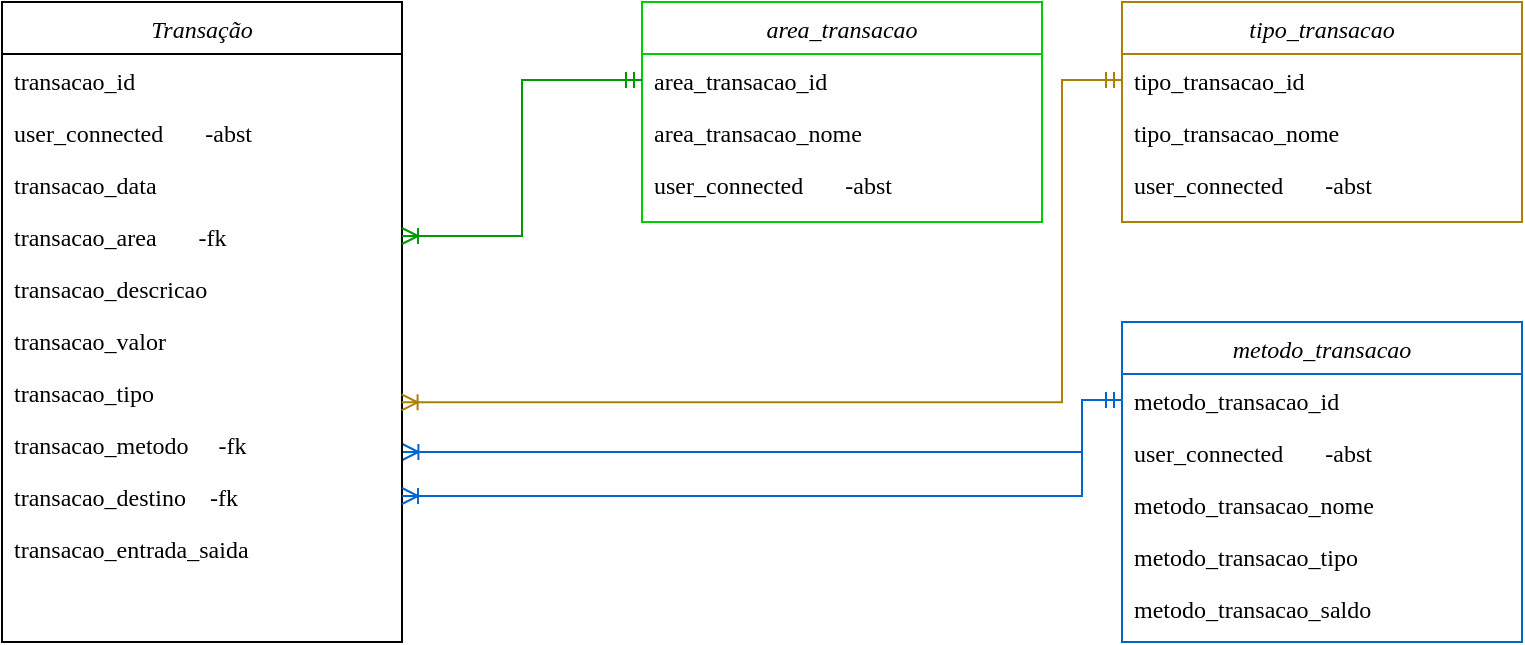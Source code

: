 <mxfile version="24.7.6">
  <diagram id="C5RBs43oDa-KdzZeNtuy" name="Page-1">
    <mxGraphModel dx="1362" dy="729" grid="1" gridSize="10" guides="1" tooltips="1" connect="1" arrows="1" fold="1" page="1" pageScale="1" pageWidth="827" pageHeight="1169" math="0" shadow="0">
      <root>
        <mxCell id="WIyWlLk6GJQsqaUBKTNV-0" />
        <mxCell id="WIyWlLk6GJQsqaUBKTNV-1" parent="WIyWlLk6GJQsqaUBKTNV-0" />
        <mxCell id="zkfFHV4jXpPFQw0GAbJ--0" value="metodo_transacao" style="swimlane;fontStyle=2;align=center;verticalAlign=top;childLayout=stackLayout;horizontal=1;startSize=26;horizontalStack=0;resizeParent=1;resizeLast=0;collapsible=1;marginBottom=0;rounded=0;shadow=0;strokeWidth=1;fontFamily=Lucida Console;strokeColor=#0066CC;" parent="WIyWlLk6GJQsqaUBKTNV-1" vertex="1">
          <mxGeometry x="600" y="200" width="200" height="160" as="geometry">
            <mxRectangle x="120" y="120" width="160" height="26" as="alternateBounds" />
          </mxGeometry>
        </mxCell>
        <mxCell id="zkfFHV4jXpPFQw0GAbJ--1" value="metodo_transacao_id" style="text;align=left;verticalAlign=top;spacingLeft=4;spacingRight=4;overflow=hidden;rotatable=0;points=[[0,0.5],[1,0.5]];portConstraint=eastwest;fontFamily=Lucida Console;" parent="zkfFHV4jXpPFQw0GAbJ--0" vertex="1">
          <mxGeometry y="26" width="200" height="26" as="geometry" />
        </mxCell>
        <mxCell id="RnsPVPdX0Mwq_XH48lMc-1" value="user_connected       -abst" style="text;align=left;verticalAlign=top;spacingLeft=4;spacingRight=4;overflow=hidden;rotatable=0;points=[[0,0.5],[1,0.5]];portConstraint=eastwest;rounded=0;shadow=0;html=0;fontFamily=Lucida Console;" parent="zkfFHV4jXpPFQw0GAbJ--0" vertex="1">
          <mxGeometry y="52" width="200" height="26" as="geometry" />
        </mxCell>
        <mxCell id="zkfFHV4jXpPFQw0GAbJ--2" value="metodo_transacao_nome" style="text;align=left;verticalAlign=top;spacingLeft=4;spacingRight=4;overflow=hidden;rotatable=0;points=[[0,0.5],[1,0.5]];portConstraint=eastwest;rounded=0;shadow=0;html=0;fontFamily=Lucida Console;" parent="zkfFHV4jXpPFQw0GAbJ--0" vertex="1">
          <mxGeometry y="78" width="200" height="26" as="geometry" />
        </mxCell>
        <mxCell id="1JE7Vxh66b0BAEWKvs18-33" value="metodo_transacao_tipo" style="text;align=left;verticalAlign=top;spacingLeft=4;spacingRight=4;overflow=hidden;rotatable=0;points=[[0,0.5],[1,0.5]];portConstraint=eastwest;rounded=0;shadow=0;html=0;fontFamily=Lucida Console;" parent="zkfFHV4jXpPFQw0GAbJ--0" vertex="1">
          <mxGeometry y="104" width="200" height="26" as="geometry" />
        </mxCell>
        <mxCell id="wCGoDHzEjfC_zj60Jj6W-11" value="metodo_transacao_saldo" style="text;align=left;verticalAlign=top;spacingLeft=4;spacingRight=4;overflow=hidden;rotatable=0;points=[[0,0.5],[1,0.5]];portConstraint=eastwest;rounded=0;shadow=0;html=0;fontFamily=Lucida Console;" parent="zkfFHV4jXpPFQw0GAbJ--0" vertex="1">
          <mxGeometry y="130" width="200" height="26" as="geometry" />
        </mxCell>
        <mxCell id="1JE7Vxh66b0BAEWKvs18-23" value="" style="edgeStyle=elbowEdgeStyle;fontSize=12;html=1;endArrow=ERoneToMany;startArrow=ERmandOne;rounded=0;fontFamily=Lucida Console;entryX=1.001;entryY=0.654;entryDx=0;entryDy=0;exitX=0;exitY=0.5;exitDx=0;exitDy=0;strokeColor=#0066CC;entryPerimeter=0;" parent="WIyWlLk6GJQsqaUBKTNV-1" source="zkfFHV4jXpPFQw0GAbJ--1" target="wCGoDHzEjfC_zj60Jj6W-7" edge="1">
          <mxGeometry width="100" height="100" relative="1" as="geometry">
            <mxPoint x="320" y="79" as="sourcePoint" />
            <mxPoint x="520" y="405" as="targetPoint" />
            <Array as="points">
              <mxPoint x="580" y="250" />
            </Array>
          </mxGeometry>
        </mxCell>
        <mxCell id="RnsPVPdX0Mwq_XH48lMc-4" value="area_transacao" style="swimlane;fontStyle=2;align=center;verticalAlign=top;childLayout=stackLayout;horizontal=1;startSize=26;horizontalStack=0;resizeParent=1;resizeLast=0;collapsible=1;marginBottom=0;rounded=0;shadow=0;strokeWidth=1;fontFamily=Lucida Console;strokeColor=#00CC00;" parent="WIyWlLk6GJQsqaUBKTNV-1" vertex="1">
          <mxGeometry x="360" y="40" width="200" height="110" as="geometry">
            <mxRectangle x="120" y="120" width="160" height="26" as="alternateBounds" />
          </mxGeometry>
        </mxCell>
        <mxCell id="RnsPVPdX0Mwq_XH48lMc-5" value="area_transacao_id" style="text;align=left;verticalAlign=top;spacingLeft=4;spacingRight=4;overflow=hidden;rotatable=0;points=[[0,0.5],[1,0.5]];portConstraint=eastwest;fontFamily=Lucida Console;" parent="RnsPVPdX0Mwq_XH48lMc-4" vertex="1">
          <mxGeometry y="26" width="200" height="26" as="geometry" />
        </mxCell>
        <mxCell id="RnsPVPdX0Mwq_XH48lMc-6" value="area_transacao_nome            " style="text;align=left;verticalAlign=top;spacingLeft=4;spacingRight=4;overflow=hidden;rotatable=0;points=[[0,0.5],[1,0.5]];portConstraint=eastwest;rounded=0;shadow=0;html=0;fontFamily=Lucida Console;" parent="RnsPVPdX0Mwq_XH48lMc-4" vertex="1">
          <mxGeometry y="52" width="200" height="26" as="geometry" />
        </mxCell>
        <mxCell id="RnsPVPdX0Mwq_XH48lMc-8" value="user_connected       -abst" style="text;align=left;verticalAlign=top;spacingLeft=4;spacingRight=4;overflow=hidden;rotatable=0;points=[[0,0.5],[1,0.5]];portConstraint=eastwest;rounded=0;shadow=0;html=0;fontFamily=Lucida Console;" parent="RnsPVPdX0Mwq_XH48lMc-4" vertex="1">
          <mxGeometry y="78" width="200" height="26" as="geometry" />
        </mxCell>
        <mxCell id="wCGoDHzEjfC_zj60Jj6W-0" value="Transação" style="swimlane;fontStyle=2;align=center;verticalAlign=top;childLayout=stackLayout;horizontal=1;startSize=26;horizontalStack=0;resizeParent=1;resizeLast=0;collapsible=1;marginBottom=0;rounded=0;shadow=0;strokeWidth=1;fontFamily=Lucida Console;" parent="WIyWlLk6GJQsqaUBKTNV-1" vertex="1">
          <mxGeometry x="40" y="40" width="200" height="320" as="geometry">
            <mxRectangle x="120" y="280" width="160" height="26" as="alternateBounds" />
          </mxGeometry>
        </mxCell>
        <mxCell id="wCGoDHzEjfC_zj60Jj6W-1" value="transacao_id" style="text;align=left;verticalAlign=top;spacingLeft=4;spacingRight=4;overflow=hidden;rotatable=0;points=[[0,0.5],[1,0.5]];portConstraint=eastwest;fontFamily=Lucida Console;" parent="wCGoDHzEjfC_zj60Jj6W-0" vertex="1">
          <mxGeometry y="26" width="200" height="26" as="geometry" />
        </mxCell>
        <mxCell id="wCGoDHzEjfC_zj60Jj6W-8" value="user_connected       -abst" style="text;align=left;verticalAlign=top;spacingLeft=4;spacingRight=4;overflow=hidden;rotatable=0;points=[[0,0.5],[1,0.5]];portConstraint=eastwest;rounded=0;shadow=0;html=0;fontFamily=Lucida Console;" parent="wCGoDHzEjfC_zj60Jj6W-0" vertex="1">
          <mxGeometry y="52" width="200" height="26" as="geometry" />
        </mxCell>
        <mxCell id="wCGoDHzEjfC_zj60Jj6W-2" value="transacao_data" style="text;align=left;verticalAlign=top;spacingLeft=4;spacingRight=4;overflow=hidden;rotatable=0;points=[[0,0.5],[1,0.5]];portConstraint=eastwest;fontFamily=Lucida Console;" parent="wCGoDHzEjfC_zj60Jj6W-0" vertex="1">
          <mxGeometry y="78" width="200" height="26" as="geometry" />
        </mxCell>
        <mxCell id="wCGoDHzEjfC_zj60Jj6W-5" value="transacao_area       -fk" style="text;align=left;verticalAlign=top;spacingLeft=4;spacingRight=4;overflow=hidden;rotatable=0;points=[[0,0.5],[1,0.5]];portConstraint=eastwest;rounded=0;shadow=0;html=0;fontFamily=Lucida Console;" parent="wCGoDHzEjfC_zj60Jj6W-0" vertex="1">
          <mxGeometry y="104" width="200" height="26" as="geometry" />
        </mxCell>
        <mxCell id="wCGoDHzEjfC_zj60Jj6W-4" value="transacao_descricao" style="text;align=left;verticalAlign=top;spacingLeft=4;spacingRight=4;overflow=hidden;rotatable=0;points=[[0,0.5],[1,0.5]];portConstraint=eastwest;rounded=0;shadow=0;html=0;fontFamily=Lucida Console;" parent="wCGoDHzEjfC_zj60Jj6W-0" vertex="1">
          <mxGeometry y="130" width="200" height="26" as="geometry" />
        </mxCell>
        <mxCell id="wCGoDHzEjfC_zj60Jj6W-6" value="transacao_valor" style="text;align=left;verticalAlign=top;spacingLeft=4;spacingRight=4;overflow=hidden;rotatable=0;points=[[0,0.5],[1,0.5]];portConstraint=eastwest;rounded=0;shadow=0;html=0;fontFamily=Lucida Console;" parent="wCGoDHzEjfC_zj60Jj6W-0" vertex="1">
          <mxGeometry y="156" width="200" height="26" as="geometry" />
        </mxCell>
        <mxCell id="wCGoDHzEjfC_zj60Jj6W-9" value="transacao_tipo" style="text;align=left;verticalAlign=top;spacingLeft=4;spacingRight=4;overflow=hidden;rotatable=0;points=[[0,0.5],[1,0.5]];portConstraint=eastwest;rounded=0;shadow=0;html=0;fontFamily=Lucida Console;" parent="wCGoDHzEjfC_zj60Jj6W-0" vertex="1">
          <mxGeometry y="182" width="200" height="26" as="geometry" />
        </mxCell>
        <mxCell id="wCGoDHzEjfC_zj60Jj6W-7" value="transacao_metodo     -fk" style="text;align=left;verticalAlign=top;spacingLeft=4;spacingRight=4;overflow=hidden;rotatable=0;points=[[0,0.5],[1,0.5]];portConstraint=eastwest;rounded=0;shadow=0;html=0;fontFamily=Lucida Console;" parent="wCGoDHzEjfC_zj60Jj6W-0" vertex="1">
          <mxGeometry y="208" width="200" height="26" as="geometry" />
        </mxCell>
        <mxCell id="wCGoDHzEjfC_zj60Jj6W-10" value="transacao_destino    -fk" style="text;align=left;verticalAlign=top;spacingLeft=4;spacingRight=4;overflow=hidden;rotatable=0;points=[[0,0.5],[1,0.5]];portConstraint=eastwest;rounded=0;shadow=0;html=0;fontFamily=Lucida Console;" parent="wCGoDHzEjfC_zj60Jj6W-0" vertex="1">
          <mxGeometry y="234" width="200" height="26" as="geometry" />
        </mxCell>
        <mxCell id="_TarAWS6qoUGcfEousqh-0" value="transacao_entrada_saida" style="text;align=left;verticalAlign=top;spacingLeft=4;spacingRight=4;overflow=hidden;rotatable=0;points=[[0,0.5],[1,0.5]];portConstraint=eastwest;rounded=0;shadow=0;html=0;fontFamily=Lucida Console;" parent="wCGoDHzEjfC_zj60Jj6W-0" vertex="1">
          <mxGeometry y="260" width="200" height="26" as="geometry" />
        </mxCell>
        <mxCell id="1JE7Vxh66b0BAEWKvs18-31" value="" style="edgeStyle=elbowEdgeStyle;fontSize=12;html=1;endArrow=ERoneToMany;startArrow=ERmandOne;rounded=0;fontFamily=Lucida Console;entryX=1;entryY=0.5;entryDx=0;entryDy=0;exitX=0;exitY=0.5;exitDx=0;exitDy=0;strokeColor=#0066CC;" parent="WIyWlLk6GJQsqaUBKTNV-1" source="zkfFHV4jXpPFQw0GAbJ--1" target="wCGoDHzEjfC_zj60Jj6W-10" edge="1">
          <mxGeometry width="100" height="100" relative="1" as="geometry">
            <mxPoint x="320" y="80" as="sourcePoint" />
            <mxPoint x="560" y="667" as="targetPoint" />
            <Array as="points">
              <mxPoint x="580" y="260" />
            </Array>
          </mxGeometry>
        </mxCell>
        <mxCell id="wCGoDHzEjfC_zj60Jj6W-12" value="" style="edgeStyle=elbowEdgeStyle;fontSize=12;html=1;endArrow=ERoneToMany;startArrow=ERmandOne;rounded=0;fontFamily=Lucida Console;entryX=1;entryY=0.5;entryDx=0;entryDy=0;exitX=0;exitY=0.5;exitDx=0;exitDy=0;fontColor=#000000;strokeColor=#009900;" parent="WIyWlLk6GJQsqaUBKTNV-1" source="RnsPVPdX0Mwq_XH48lMc-5" target="wCGoDHzEjfC_zj60Jj6W-5" edge="1">
          <mxGeometry width="100" height="100" relative="1" as="geometry">
            <mxPoint x="610" y="89" as="sourcePoint" />
            <mxPoint x="250" y="245" as="targetPoint" />
            <Array as="points">
              <mxPoint x="300" y="110" />
            </Array>
          </mxGeometry>
        </mxCell>
        <mxCell id="__y2SSFFmTn6f1-wdLO0-0" value="tipo_transacao" style="swimlane;fontStyle=2;align=center;verticalAlign=top;childLayout=stackLayout;horizontal=1;startSize=26;horizontalStack=0;resizeParent=1;resizeLast=0;collapsible=1;marginBottom=0;rounded=0;shadow=0;strokeWidth=1;fontFamily=Lucida Console;strokeColor=#AB8004;" vertex="1" parent="WIyWlLk6GJQsqaUBKTNV-1">
          <mxGeometry x="600" y="40" width="200" height="110" as="geometry">
            <mxRectangle x="120" y="120" width="160" height="26" as="alternateBounds" />
          </mxGeometry>
        </mxCell>
        <mxCell id="__y2SSFFmTn6f1-wdLO0-1" value="tipo_transacao_id" style="text;align=left;verticalAlign=top;spacingLeft=4;spacingRight=4;overflow=hidden;rotatable=0;points=[[0,0.5],[1,0.5]];portConstraint=eastwest;fontFamily=Lucida Console;" vertex="1" parent="__y2SSFFmTn6f1-wdLO0-0">
          <mxGeometry y="26" width="200" height="26" as="geometry" />
        </mxCell>
        <mxCell id="__y2SSFFmTn6f1-wdLO0-2" value="tipo_transacao_nome" style="text;align=left;verticalAlign=top;spacingLeft=4;spacingRight=4;overflow=hidden;rotatable=0;points=[[0,0.5],[1,0.5]];portConstraint=eastwest;rounded=0;shadow=0;html=0;fontFamily=Lucida Console;" vertex="1" parent="__y2SSFFmTn6f1-wdLO0-0">
          <mxGeometry y="52" width="200" height="26" as="geometry" />
        </mxCell>
        <mxCell id="__y2SSFFmTn6f1-wdLO0-3" value="user_connected       -abst" style="text;align=left;verticalAlign=top;spacingLeft=4;spacingRight=4;overflow=hidden;rotatable=0;points=[[0,0.5],[1,0.5]];portConstraint=eastwest;rounded=0;shadow=0;html=0;fontFamily=Lucida Console;" vertex="1" parent="__y2SSFFmTn6f1-wdLO0-0">
          <mxGeometry y="78" width="200" height="26" as="geometry" />
        </mxCell>
        <mxCell id="__y2SSFFmTn6f1-wdLO0-4" value="" style="edgeStyle=elbowEdgeStyle;fontSize=12;html=1;endArrow=ERoneToMany;startArrow=ERmandOne;rounded=0;fontFamily=Lucida Console;entryX=0.999;entryY=0.698;entryDx=0;entryDy=0;exitX=0;exitY=0.5;exitDx=0;exitDy=0;strokeColor=#AB8004;entryPerimeter=0;elbow=horizontal;" edge="1" parent="WIyWlLk6GJQsqaUBKTNV-1" source="__y2SSFFmTn6f1-wdLO0-1" target="wCGoDHzEjfC_zj60Jj6W-9">
          <mxGeometry width="100" height="100" relative="1" as="geometry">
            <mxPoint x="600" y="210" as="sourcePoint" />
            <mxPoint x="240" y="236" as="targetPoint" />
            <Array as="points">
              <mxPoint x="570" y="160" />
            </Array>
          </mxGeometry>
        </mxCell>
      </root>
    </mxGraphModel>
  </diagram>
</mxfile>
